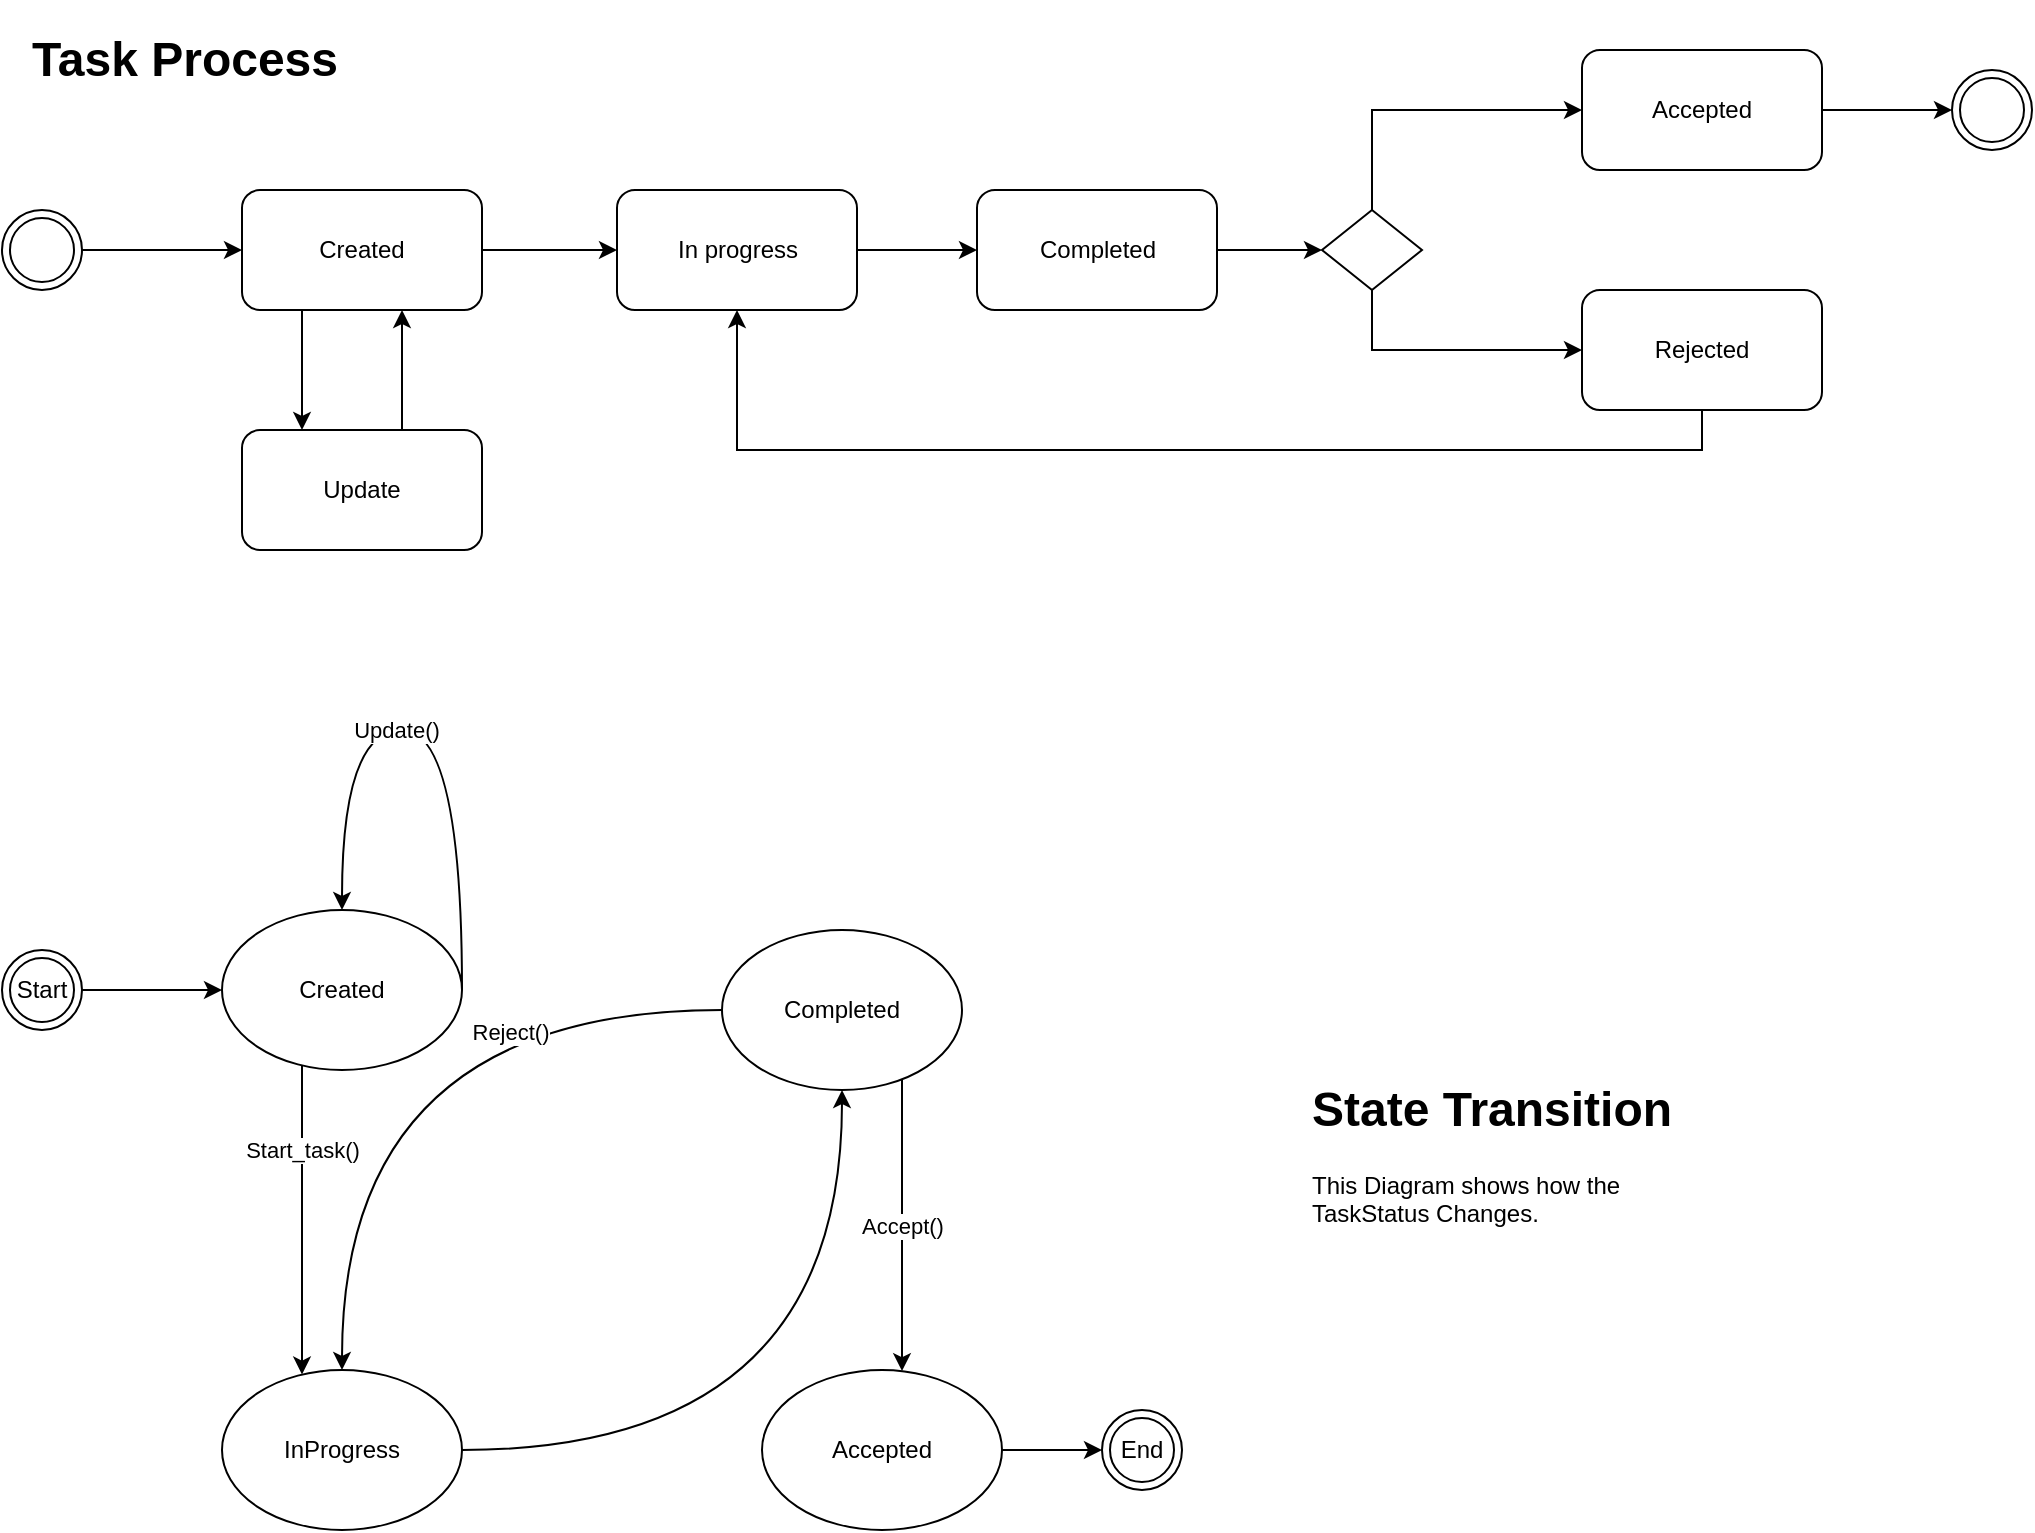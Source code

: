 <mxfile version="17.4.6" type="github">
  <diagram id="AgyqedGUNitpiJBYRBxL" name="Page-1">
    <mxGraphModel dx="3284" dy="-2540" grid="1" gridSize="10" guides="1" tooltips="1" connect="1" arrows="1" fold="1" page="1" pageScale="1" pageWidth="850" pageHeight="1100" math="0" shadow="0">
      <root>
        <mxCell id="0" />
        <mxCell id="1" parent="0" />
        <mxCell id="N-wT82c_DgSNSVkc0qa--1" style="edgeStyle=orthogonalEdgeStyle;rounded=0;orthogonalLoop=1;jettySize=auto;html=1;entryX=0;entryY=0.5;entryDx=0;entryDy=0;" parent="1" source="N-wT82c_DgSNSVkc0qa--2" target="N-wT82c_DgSNSVkc0qa--5" edge="1">
          <mxGeometry relative="1" as="geometry" />
        </mxCell>
        <mxCell id="N-wT82c_DgSNSVkc0qa--2" value="" style="ellipse;shape=doubleEllipse;whiteSpace=wrap;html=1;aspect=fixed;" parent="1" vertex="1">
          <mxGeometry x="-1580" y="3580" width="40" height="40" as="geometry" />
        </mxCell>
        <mxCell id="N-wT82c_DgSNSVkc0qa--3" style="edgeStyle=orthogonalEdgeStyle;curved=1;rounded=0;orthogonalLoop=1;jettySize=auto;html=1;" parent="1" source="N-wT82c_DgSNSVkc0qa--5" target="N-wT82c_DgSNSVkc0qa--7" edge="1">
          <mxGeometry relative="1" as="geometry">
            <Array as="points">
              <mxPoint x="-1420" y="3600" />
            </Array>
          </mxGeometry>
        </mxCell>
        <mxCell id="N-wT82c_DgSNSVkc0qa--4" style="edgeStyle=orthogonalEdgeStyle;rounded=0;orthogonalLoop=1;jettySize=auto;html=1;entryX=0.25;entryY=0;entryDx=0;entryDy=0;exitX=0.25;exitY=1;exitDx=0;exitDy=0;" parent="1" source="N-wT82c_DgSNSVkc0qa--5" target="N-wT82c_DgSNSVkc0qa--19" edge="1">
          <mxGeometry relative="1" as="geometry">
            <Array as="points" />
          </mxGeometry>
        </mxCell>
        <mxCell id="N-wT82c_DgSNSVkc0qa--5" value="Created" style="rounded=1;whiteSpace=wrap;html=1;" parent="1" vertex="1">
          <mxGeometry x="-1460" y="3570" width="120" height="60" as="geometry" />
        </mxCell>
        <mxCell id="N-wT82c_DgSNSVkc0qa--6" style="edgeStyle=none;rounded=0;orthogonalLoop=1;jettySize=auto;html=1;" parent="1" source="N-wT82c_DgSNSVkc0qa--7" target="N-wT82c_DgSNSVkc0qa--9" edge="1">
          <mxGeometry relative="1" as="geometry" />
        </mxCell>
        <mxCell id="N-wT82c_DgSNSVkc0qa--7" value="In progress" style="rounded=1;whiteSpace=wrap;html=1;" parent="1" vertex="1">
          <mxGeometry x="-1272.5" y="3570" width="120" height="60" as="geometry" />
        </mxCell>
        <mxCell id="N-wT82c_DgSNSVkc0qa--8" style="edgeStyle=orthogonalEdgeStyle;rounded=0;orthogonalLoop=1;jettySize=auto;html=1;entryX=0;entryY=0.5;entryDx=0;entryDy=0;" parent="1" source="N-wT82c_DgSNSVkc0qa--9" target="N-wT82c_DgSNSVkc0qa--15" edge="1">
          <mxGeometry relative="1" as="geometry" />
        </mxCell>
        <mxCell id="N-wT82c_DgSNSVkc0qa--9" value="Completed" style="rounded=1;whiteSpace=wrap;html=1;" parent="1" vertex="1">
          <mxGeometry x="-1092.5" y="3570" width="120" height="60" as="geometry" />
        </mxCell>
        <mxCell id="N-wT82c_DgSNSVkc0qa--10" value="" style="ellipse;shape=doubleEllipse;whiteSpace=wrap;html=1;aspect=fixed;" parent="1" vertex="1">
          <mxGeometry x="-605" y="3510" width="40" height="40" as="geometry" />
        </mxCell>
        <mxCell id="N-wT82c_DgSNSVkc0qa--11" style="edgeStyle=orthogonalEdgeStyle;rounded=0;orthogonalLoop=1;jettySize=auto;html=1;entryX=0;entryY=0.5;entryDx=0;entryDy=0;" parent="1" source="N-wT82c_DgSNSVkc0qa--12" target="N-wT82c_DgSNSVkc0qa--10" edge="1">
          <mxGeometry relative="1" as="geometry" />
        </mxCell>
        <mxCell id="N-wT82c_DgSNSVkc0qa--12" value="Accepted" style="rounded=1;whiteSpace=wrap;html=1;" parent="1" vertex="1">
          <mxGeometry x="-790" y="3500" width="120" height="60" as="geometry" />
        </mxCell>
        <mxCell id="N-wT82c_DgSNSVkc0qa--13" style="edgeStyle=orthogonalEdgeStyle;rounded=0;orthogonalLoop=1;jettySize=auto;html=1;entryX=0;entryY=0.5;entryDx=0;entryDy=0;" parent="1" source="N-wT82c_DgSNSVkc0qa--15" target="N-wT82c_DgSNSVkc0qa--12" edge="1">
          <mxGeometry relative="1" as="geometry">
            <mxPoint x="-730" y="3540" as="targetPoint" />
            <Array as="points">
              <mxPoint x="-895" y="3530" />
            </Array>
          </mxGeometry>
        </mxCell>
        <mxCell id="N-wT82c_DgSNSVkc0qa--14" style="edgeStyle=orthogonalEdgeStyle;rounded=0;orthogonalLoop=1;jettySize=auto;html=1;entryX=0;entryY=0.5;entryDx=0;entryDy=0;exitX=0.5;exitY=1;exitDx=0;exitDy=0;" parent="1" source="N-wT82c_DgSNSVkc0qa--15" target="N-wT82c_DgSNSVkc0qa--17" edge="1">
          <mxGeometry relative="1" as="geometry" />
        </mxCell>
        <mxCell id="N-wT82c_DgSNSVkc0qa--15" value="" style="rhombus;whiteSpace=wrap;html=1;" parent="1" vertex="1">
          <mxGeometry x="-920" y="3580" width="50" height="40" as="geometry" />
        </mxCell>
        <mxCell id="N-wT82c_DgSNSVkc0qa--16" style="edgeStyle=orthogonalEdgeStyle;rounded=0;orthogonalLoop=1;jettySize=auto;html=1;entryX=0.5;entryY=1;entryDx=0;entryDy=0;" parent="1" source="N-wT82c_DgSNSVkc0qa--17" target="N-wT82c_DgSNSVkc0qa--7" edge="1">
          <mxGeometry relative="1" as="geometry">
            <mxPoint x="-1230" y="3740" as="targetPoint" />
            <Array as="points">
              <mxPoint x="-730" y="3700" />
              <mxPoint x="-1212" y="3700" />
            </Array>
          </mxGeometry>
        </mxCell>
        <mxCell id="N-wT82c_DgSNSVkc0qa--17" value="Rejected" style="rounded=1;whiteSpace=wrap;html=1;" parent="1" vertex="1">
          <mxGeometry x="-790" y="3620" width="120" height="60" as="geometry" />
        </mxCell>
        <mxCell id="N-wT82c_DgSNSVkc0qa--18" style="edgeStyle=orthogonalEdgeStyle;rounded=0;orthogonalLoop=1;jettySize=auto;html=1;" parent="1" source="N-wT82c_DgSNSVkc0qa--19" edge="1">
          <mxGeometry relative="1" as="geometry">
            <mxPoint x="-1380" y="3630" as="targetPoint" />
            <Array as="points">
              <mxPoint x="-1380" y="3630" />
            </Array>
          </mxGeometry>
        </mxCell>
        <mxCell id="N-wT82c_DgSNSVkc0qa--19" value="Update" style="rounded=1;whiteSpace=wrap;html=1;" parent="1" vertex="1">
          <mxGeometry x="-1460" y="3690" width="120" height="60" as="geometry" />
        </mxCell>
        <mxCell id="N-wT82c_DgSNSVkc0qa--20" value="&lt;h1&gt;Task Process&lt;/h1&gt;&lt;p&gt;&lt;br&gt;&lt;/p&gt;&lt;p&gt;&lt;br&gt;&lt;/p&gt;" style="text;html=1;strokeColor=none;fillColor=none;spacing=5;spacingTop=-20;whiteSpace=wrap;overflow=hidden;rounded=0;" parent="1" vertex="1">
          <mxGeometry x="-1570" y="3485" width="190" height="90" as="geometry" />
        </mxCell>
        <mxCell id="A6ljTFc4ib9B6QaJHkVn-1" value="&lt;h1&gt;State Transition&lt;/h1&gt;&lt;p&gt;This Diagram shows how the TaskStatus Changes.&lt;/p&gt;&lt;p&gt;&lt;br&gt;&lt;/p&gt;" style="text;html=1;strokeColor=none;fillColor=none;spacing=5;spacingTop=-20;whiteSpace=wrap;overflow=hidden;rounded=0;" vertex="1" parent="1">
          <mxGeometry x="-930" y="4010" width="190" height="120" as="geometry" />
        </mxCell>
        <mxCell id="A6ljTFc4ib9B6QaJHkVn-21" value="Start_task()" style="edgeStyle=orthogonalEdgeStyle;curved=1;orthogonalLoop=1;jettySize=auto;html=1;" edge="1" parent="1" source="A6ljTFc4ib9B6QaJHkVn-4" target="A6ljTFc4ib9B6QaJHkVn-7">
          <mxGeometry x="-0.453" relative="1" as="geometry">
            <Array as="points">
              <mxPoint x="-1430" y="4070" />
              <mxPoint x="-1430" y="4070" />
            </Array>
            <mxPoint as="offset" />
          </mxGeometry>
        </mxCell>
        <mxCell id="A6ljTFc4ib9B6QaJHkVn-4" value="Created" style="ellipse;whiteSpace=wrap;html=1;" vertex="1" parent="1">
          <mxGeometry x="-1470" y="3930" width="120" height="80" as="geometry" />
        </mxCell>
        <mxCell id="A6ljTFc4ib9B6QaJHkVn-6" style="edgeStyle=orthogonalEdgeStyle;rounded=0;orthogonalLoop=1;jettySize=auto;html=1;entryX=0;entryY=0.5;entryDx=0;entryDy=0;" edge="1" parent="1" source="A6ljTFc4ib9B6QaJHkVn-5" target="A6ljTFc4ib9B6QaJHkVn-4">
          <mxGeometry relative="1" as="geometry" />
        </mxCell>
        <mxCell id="A6ljTFc4ib9B6QaJHkVn-5" value="Start" style="ellipse;shape=doubleEllipse;whiteSpace=wrap;html=1;aspect=fixed;" vertex="1" parent="1">
          <mxGeometry x="-1580" y="3950" width="40" height="40" as="geometry" />
        </mxCell>
        <mxCell id="A6ljTFc4ib9B6QaJHkVn-14" style="edgeStyle=orthogonalEdgeStyle;curved=1;orthogonalLoop=1;jettySize=auto;html=1;entryX=0.5;entryY=1;entryDx=0;entryDy=0;" edge="1" parent="1" source="A6ljTFc4ib9B6QaJHkVn-7" target="A6ljTFc4ib9B6QaJHkVn-10">
          <mxGeometry relative="1" as="geometry" />
        </mxCell>
        <mxCell id="A6ljTFc4ib9B6QaJHkVn-7" value="InProgress" style="ellipse;whiteSpace=wrap;html=1;" vertex="1" parent="1">
          <mxGeometry x="-1470" y="4160" width="120" height="80" as="geometry" />
        </mxCell>
        <mxCell id="A6ljTFc4ib9B6QaJHkVn-19" style="edgeStyle=orthogonalEdgeStyle;curved=1;orthogonalLoop=1;jettySize=auto;html=1;" edge="1" parent="1" source="A6ljTFc4ib9B6QaJHkVn-9" target="A6ljTFc4ib9B6QaJHkVn-17">
          <mxGeometry relative="1" as="geometry" />
        </mxCell>
        <mxCell id="A6ljTFc4ib9B6QaJHkVn-9" value="Accepted" style="ellipse;whiteSpace=wrap;html=1;" vertex="1" parent="1">
          <mxGeometry x="-1200" y="4160" width="120" height="80" as="geometry" />
        </mxCell>
        <mxCell id="A6ljTFc4ib9B6QaJHkVn-15" value="Accept()" style="edgeStyle=orthogonalEdgeStyle;curved=1;orthogonalLoop=1;jettySize=auto;html=1;" edge="1" parent="1" source="A6ljTFc4ib9B6QaJHkVn-10" target="A6ljTFc4ib9B6QaJHkVn-9">
          <mxGeometry relative="1" as="geometry">
            <mxPoint x="-1030" y="4080" as="targetPoint" />
            <Array as="points">
              <mxPoint x="-1130" y="4100" />
              <mxPoint x="-1130" y="4100" />
            </Array>
          </mxGeometry>
        </mxCell>
        <mxCell id="A6ljTFc4ib9B6QaJHkVn-16" style="edgeStyle=orthogonalEdgeStyle;curved=1;orthogonalLoop=1;jettySize=auto;html=1;exitX=0;exitY=0.5;exitDx=0;exitDy=0;entryX=0.5;entryY=0;entryDx=0;entryDy=0;" edge="1" parent="1" source="A6ljTFc4ib9B6QaJHkVn-10" target="A6ljTFc4ib9B6QaJHkVn-7">
          <mxGeometry relative="1" as="geometry" />
        </mxCell>
        <mxCell id="A6ljTFc4ib9B6QaJHkVn-18" value="Reject()" style="edgeLabel;html=1;align=center;verticalAlign=middle;resizable=0;points=[];" vertex="1" connectable="0" parent="A6ljTFc4ib9B6QaJHkVn-16">
          <mxGeometry x="-0.429" y="11" relative="1" as="geometry">
            <mxPoint x="-1" as="offset" />
          </mxGeometry>
        </mxCell>
        <mxCell id="A6ljTFc4ib9B6QaJHkVn-10" value="Completed" style="ellipse;whiteSpace=wrap;html=1;" vertex="1" parent="1">
          <mxGeometry x="-1220" y="3940" width="120" height="80" as="geometry" />
        </mxCell>
        <mxCell id="A6ljTFc4ib9B6QaJHkVn-11" style="edgeStyle=orthogonalEdgeStyle;curved=1;orthogonalLoop=1;jettySize=auto;html=1;entryX=0.5;entryY=0;entryDx=0;entryDy=0;exitX=1;exitY=0.5;exitDx=0;exitDy=0;" edge="1" parent="1" source="A6ljTFc4ib9B6QaJHkVn-4" target="A6ljTFc4ib9B6QaJHkVn-4">
          <mxGeometry relative="1" as="geometry">
            <Array as="points">
              <mxPoint x="-1350" y="3840" />
              <mxPoint x="-1410" y="3840" />
            </Array>
          </mxGeometry>
        </mxCell>
        <mxCell id="A6ljTFc4ib9B6QaJHkVn-12" value="Update()" style="edgeLabel;html=1;align=center;verticalAlign=middle;resizable=0;points=[];" vertex="1" connectable="0" parent="A6ljTFc4ib9B6QaJHkVn-11">
          <mxGeometry x="0.169" relative="1" as="geometry">
            <mxPoint as="offset" />
          </mxGeometry>
        </mxCell>
        <mxCell id="A6ljTFc4ib9B6QaJHkVn-17" value="End" style="ellipse;shape=doubleEllipse;whiteSpace=wrap;html=1;aspect=fixed;" vertex="1" parent="1">
          <mxGeometry x="-1030" y="4180" width="40" height="40" as="geometry" />
        </mxCell>
        <mxCell id="A6ljTFc4ib9B6QaJHkVn-22" style="edgeStyle=orthogonalEdgeStyle;curved=1;orthogonalLoop=1;jettySize=auto;html=1;exitX=0.5;exitY=1;exitDx=0;exitDy=0;" edge="1" parent="1" source="N-wT82c_DgSNSVkc0qa--20" target="N-wT82c_DgSNSVkc0qa--20">
          <mxGeometry relative="1" as="geometry" />
        </mxCell>
      </root>
    </mxGraphModel>
  </diagram>
</mxfile>

